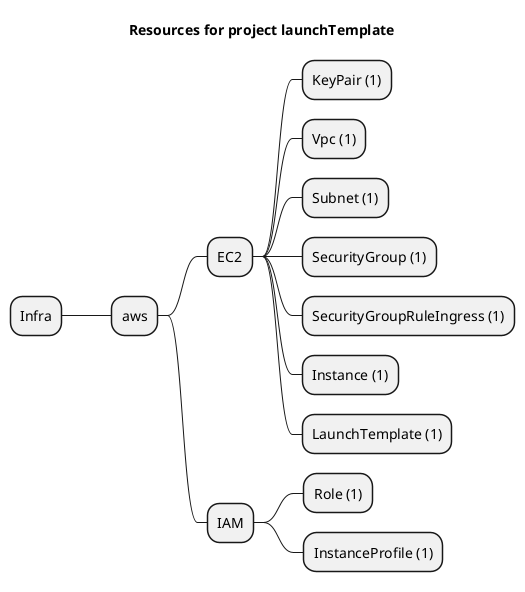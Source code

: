 @startmindmap
title Resources for project launchTemplate
skinparam monochrome true
+ Infra
++ aws
+++ EC2
++++ KeyPair (1)
++++ Vpc (1)
++++ Subnet (1)
++++ SecurityGroup (1)
++++ SecurityGroupRuleIngress (1)
++++ Instance (1)
++++ LaunchTemplate (1)
+++ IAM
++++ Role (1)
++++ InstanceProfile (1)
@endmindmap